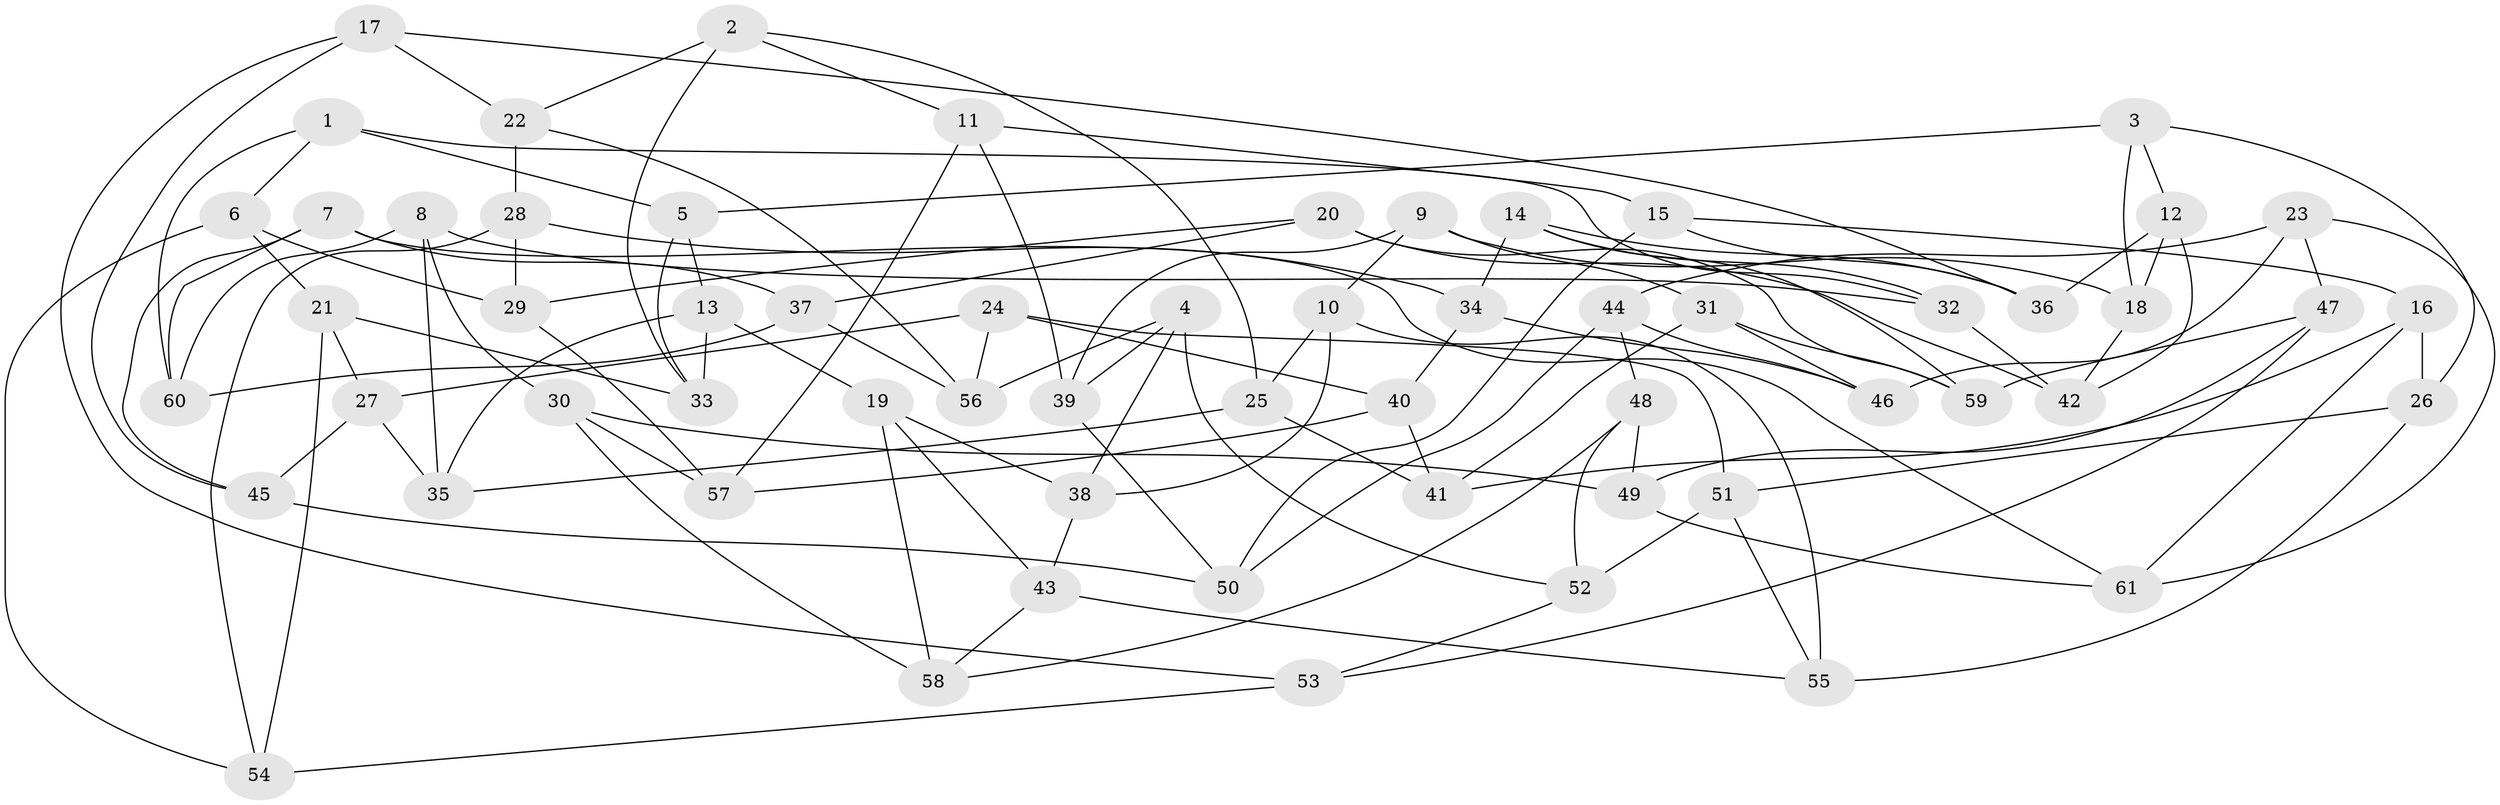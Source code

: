 // Generated by graph-tools (version 1.1) at 2025/16/03/09/25 04:16:18]
// undirected, 61 vertices, 122 edges
graph export_dot {
graph [start="1"]
  node [color=gray90,style=filled];
  1;
  2;
  3;
  4;
  5;
  6;
  7;
  8;
  9;
  10;
  11;
  12;
  13;
  14;
  15;
  16;
  17;
  18;
  19;
  20;
  21;
  22;
  23;
  24;
  25;
  26;
  27;
  28;
  29;
  30;
  31;
  32;
  33;
  34;
  35;
  36;
  37;
  38;
  39;
  40;
  41;
  42;
  43;
  44;
  45;
  46;
  47;
  48;
  49;
  50;
  51;
  52;
  53;
  54;
  55;
  56;
  57;
  58;
  59;
  60;
  61;
  1 -- 60;
  1 -- 6;
  1 -- 5;
  1 -- 32;
  2 -- 25;
  2 -- 33;
  2 -- 11;
  2 -- 22;
  3 -- 12;
  3 -- 5;
  3 -- 18;
  3 -- 26;
  4 -- 52;
  4 -- 39;
  4 -- 56;
  4 -- 38;
  5 -- 13;
  5 -- 33;
  6 -- 54;
  6 -- 29;
  6 -- 21;
  7 -- 45;
  7 -- 37;
  7 -- 61;
  7 -- 60;
  8 -- 30;
  8 -- 60;
  8 -- 32;
  8 -- 35;
  9 -- 10;
  9 -- 18;
  9 -- 31;
  9 -- 39;
  10 -- 55;
  10 -- 25;
  10 -- 38;
  11 -- 15;
  11 -- 57;
  11 -- 39;
  12 -- 18;
  12 -- 36;
  12 -- 42;
  13 -- 35;
  13 -- 19;
  13 -- 33;
  14 -- 34;
  14 -- 59;
  14 -- 36;
  14 -- 32;
  15 -- 50;
  15 -- 36;
  15 -- 16;
  16 -- 41;
  16 -- 61;
  16 -- 26;
  17 -- 36;
  17 -- 45;
  17 -- 53;
  17 -- 22;
  18 -- 42;
  19 -- 58;
  19 -- 43;
  19 -- 38;
  20 -- 59;
  20 -- 42;
  20 -- 29;
  20 -- 37;
  21 -- 54;
  21 -- 27;
  21 -- 33;
  22 -- 56;
  22 -- 28;
  23 -- 61;
  23 -- 46;
  23 -- 47;
  23 -- 44;
  24 -- 27;
  24 -- 51;
  24 -- 56;
  24 -- 40;
  25 -- 35;
  25 -- 41;
  26 -- 55;
  26 -- 51;
  27 -- 45;
  27 -- 35;
  28 -- 34;
  28 -- 29;
  28 -- 54;
  29 -- 57;
  30 -- 57;
  30 -- 49;
  30 -- 58;
  31 -- 46;
  31 -- 59;
  31 -- 41;
  32 -- 42;
  34 -- 46;
  34 -- 40;
  37 -- 60;
  37 -- 56;
  38 -- 43;
  39 -- 50;
  40 -- 57;
  40 -- 41;
  43 -- 58;
  43 -- 55;
  44 -- 48;
  44 -- 50;
  44 -- 46;
  45 -- 50;
  47 -- 53;
  47 -- 49;
  47 -- 59;
  48 -- 58;
  48 -- 49;
  48 -- 52;
  49 -- 61;
  51 -- 55;
  51 -- 52;
  52 -- 53;
  53 -- 54;
}
